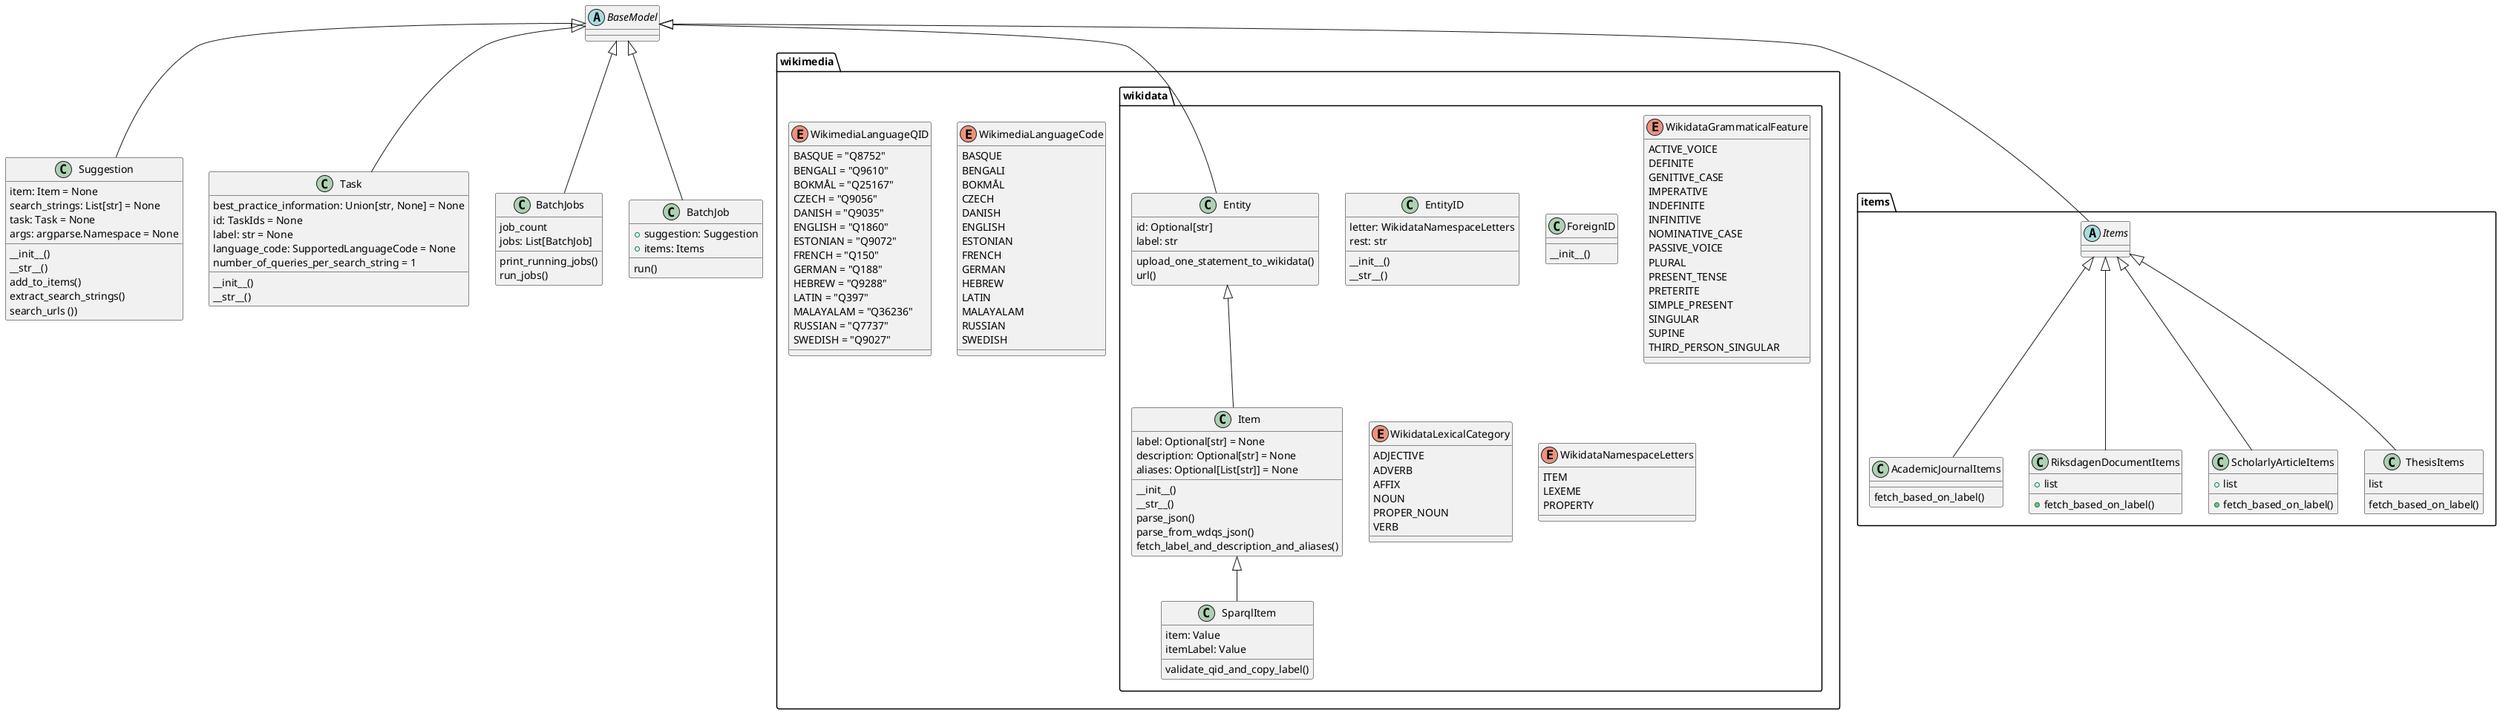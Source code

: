@startuml
'https://plantuml.com/class-diagram

abstract class BaseModel

package wikimedia {
    enum WikimediaLanguageCode {
        BASQUE
        BENGALI
        BOKMÅL
        CZECH
        DANISH
        ENGLISH
        ESTONIAN
        FRENCH
        GERMAN
        HEBREW
        LATIN
        MALAYALAM
        RUSSIAN
        SWEDISH
    }
    enum WikimediaLanguageQID {
        BASQUE = "Q8752"
        BENGALI = "Q9610"
        BOKMÅL = "Q25167"
        CZECH = "Q9056"
        DANISH = "Q9035"
        ENGLISH = "Q1860"
        ESTONIAN = "Q9072"
        FRENCH = "Q150"
        GERMAN = "Q188"
        HEBREW = "Q9288"
        LATIN = "Q397"
        MALAYALAM = "Q36236"
        RUSSIAN = "Q7737"
        SWEDISH = "Q9027"
    }
    package wikidata {
        class Entity {
        id: Optional[str]
        label: str
        upload_one_statement_to_wikidata()
        url()
        }
        class EntityID{
        letter: WikidataNamespaceLetters
            rest: str
        __init__()
        __str__()
        }
        class ForeignID{
        __init__()
        }
        class SparqlItem{
            item: Value
            itemLabel: Value
            validate_qid_and_copy_label()
        }
        class Item{
            label: Optional[str] = None
            description: Optional[str] = None
            aliases: Optional[List[str]] = None
            __init__()
            __str__()
            parse_json()
            parse_from_wdqs_json()
            fetch_label_and_description_and_aliases()
        }
        enum WikidataGrammaticalFeature {
            ACTIVE_VOICE
            DEFINITE
            GENITIVE_CASE
            IMPERATIVE
            INDEFINITE
            INFINITIVE
            NOMINATIVE_CASE
            PASSIVE_VOICE
            PLURAL
            PRESENT_TENSE
            PRETERITE
            SIMPLE_PRESENT
            SINGULAR
            SUPINE
            THIRD_PERSON_SINGULAR
        }
        enum WikidataLexicalCategory {
            ADJECTIVE
            ADVERB
            AFFIX
            NOUN
            PROPER_NOUN
            VERB
        }
        enum WikidataNamespaceLetters {
            ITEM
            LEXEME
            PROPERTY
        }
    }
}
package items {
    abstract class Items
    class AcademicJournalItems {
    fetch_based_on_label()
    }
    class RiksdagenDocumentItems {
    +list
    +fetch_based_on_label()
    }

    class ScholarlyArticleItems {
    +list
    +fetch_based_on_label()
    }
    class ThesisItems {
    list
    fetch_based_on_label()
    }
}
class Suggestion {
    item: Item = None
    search_strings: List[str] = None
    task: Task = None
    args: argparse.Namespace = None
    __init__()
    __str__()
    add_to_items()
    extract_search_strings()
    search_urls ())
}

class Task {
    best_practice_information: Union[str, None] = None
    id: TaskIds = None
    label: str = None
    language_code: SupportedLanguageCode = None
    number_of_queries_per_search_string = 1
    __init__()
    __str__()
}

class BatchJobs {
job_count
jobs: List[BatchJob]
print_running_jobs()
run_jobs()
}

class BatchJob {
    +suggestion: Suggestion
    +items: Items
    run()
}

Items <|-- AcademicJournalItems
Items <|-- RiksdagenDocumentItems
Items <|-- ScholarlyArticleItems
Items <|-- ThesisItems
BaseModel <|-- Entity
BaseModel <|-- Task
BaseModel <|-- Suggestion
BaseModel <|-- BatchJob
BaseModel <|-- BatchJobs
BaseModel <|-- Items
Entity <|-- Item
Item <|-- SparqlItem

@enduml